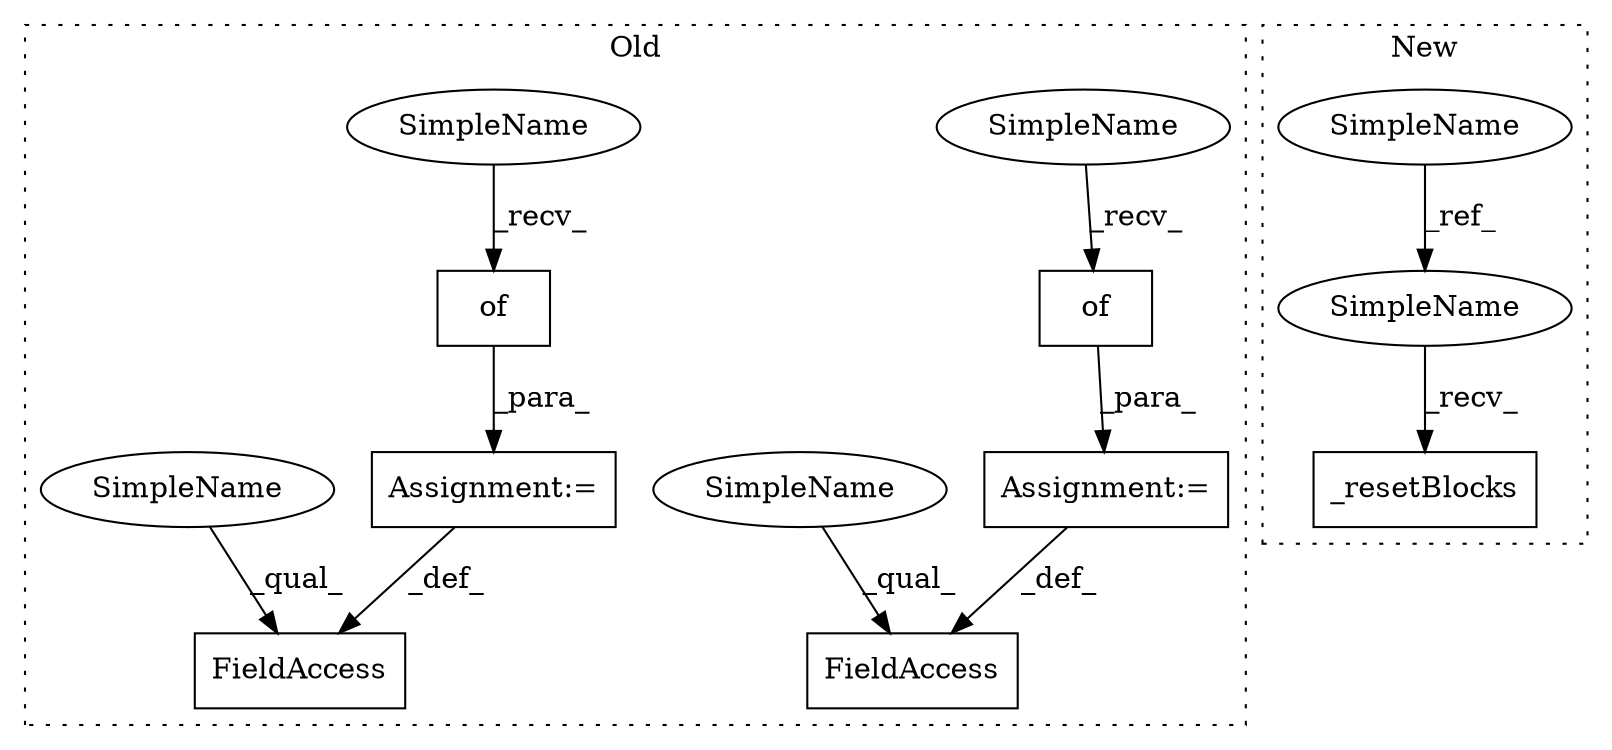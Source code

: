 digraph G {
subgraph cluster0 {
1 [label="of" a="32" s="3331" l="4" shape="box"];
3 [label="FieldAccess" a="22" s="3310" l="16" shape="box"];
5 [label="FieldAccess" a="22" s="3345" l="17" shape="box"];
6 [label="of" a="32" s="3367" l="4" shape="box"];
7 [label="Assignment:=" a="7" s="3326" l="1" shape="box"];
8 [label="Assignment:=" a="7" s="3362" l="1" shape="box"];
10 [label="SimpleName" a="42" s="3363" l="3" shape="ellipse"];
11 [label="SimpleName" a="42" s="3327" l="3" shape="ellipse"];
12 [label="SimpleName" a="42" s="3310" l="4" shape="ellipse"];
13 [label="SimpleName" a="42" s="3345" l="4" shape="ellipse"];
label = "Old";
style="dotted";
}
subgraph cluster1 {
2 [label="_resetBlocks" a="32" s="3283" l="14" shape="box"];
4 [label="SimpleName" a="42" s="2824" l="4" shape="ellipse"];
9 [label="SimpleName" a="42" s="3278" l="4" shape="ellipse"];
label = "New";
style="dotted";
}
1 -> 7 [label="_para_"];
4 -> 9 [label="_ref_"];
6 -> 8 [label="_para_"];
7 -> 3 [label="_def_"];
8 -> 5 [label="_def_"];
9 -> 2 [label="_recv_"];
10 -> 6 [label="_recv_"];
11 -> 1 [label="_recv_"];
12 -> 3 [label="_qual_"];
13 -> 5 [label="_qual_"];
}